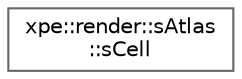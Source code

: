 digraph "Graphical Class Hierarchy"
{
 // LATEX_PDF_SIZE
  bgcolor="transparent";
  edge [fontname=Helvetica,fontsize=10,labelfontname=Helvetica,labelfontsize=10];
  node [fontname=Helvetica,fontsize=10,shape=box,height=0.2,width=0.4];
  rankdir="LR";
  Node0 [id="Node000000",label="xpe::render::sAtlas\l::sCell",height=0.2,width=0.4,color="grey40", fillcolor="white", style="filled",URL="$structxpe_1_1render_1_1s_atlas_1_1s_cell.html",tooltip=" "];
}
